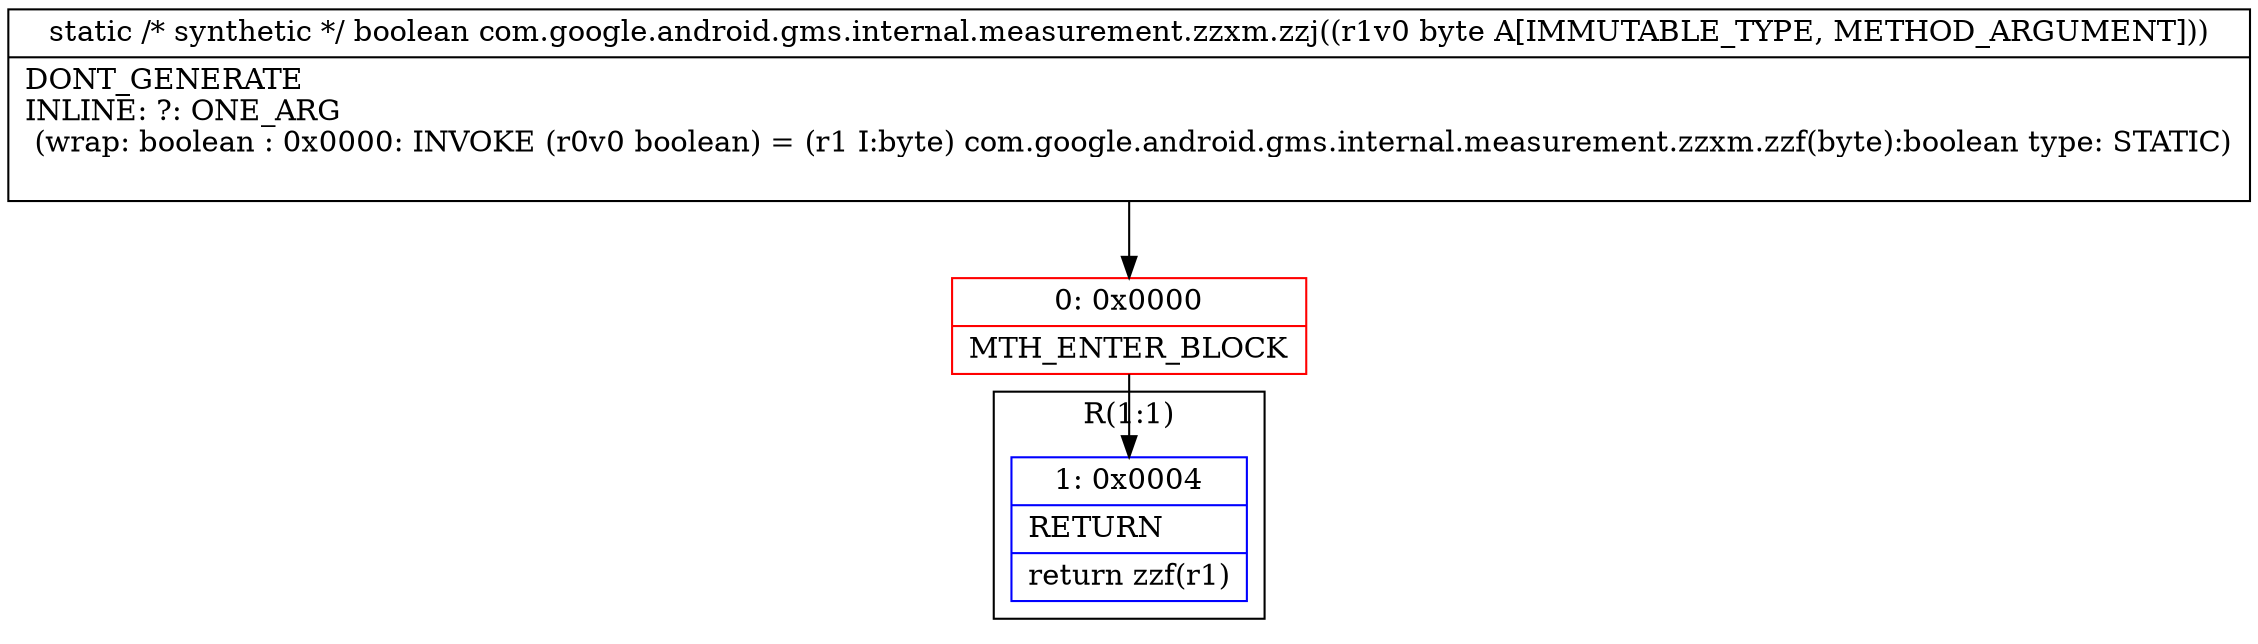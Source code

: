 digraph "CFG forcom.google.android.gms.internal.measurement.zzxm.zzj(B)Z" {
subgraph cluster_Region_801128766 {
label = "R(1:1)";
node [shape=record,color=blue];
Node_1 [shape=record,label="{1\:\ 0x0004|RETURN\l|return zzf(r1)\l}"];
}
Node_0 [shape=record,color=red,label="{0\:\ 0x0000|MTH_ENTER_BLOCK\l}"];
MethodNode[shape=record,label="{static \/* synthetic *\/ boolean com.google.android.gms.internal.measurement.zzxm.zzj((r1v0 byte A[IMMUTABLE_TYPE, METHOD_ARGUMENT]))  | DONT_GENERATE\lINLINE: ?: ONE_ARG  \l  (wrap: boolean : 0x0000: INVOKE  (r0v0 boolean) = (r1 I:byte) com.google.android.gms.internal.measurement.zzxm.zzf(byte):boolean type: STATIC)\l\l}"];
MethodNode -> Node_0;
Node_0 -> Node_1;
}


